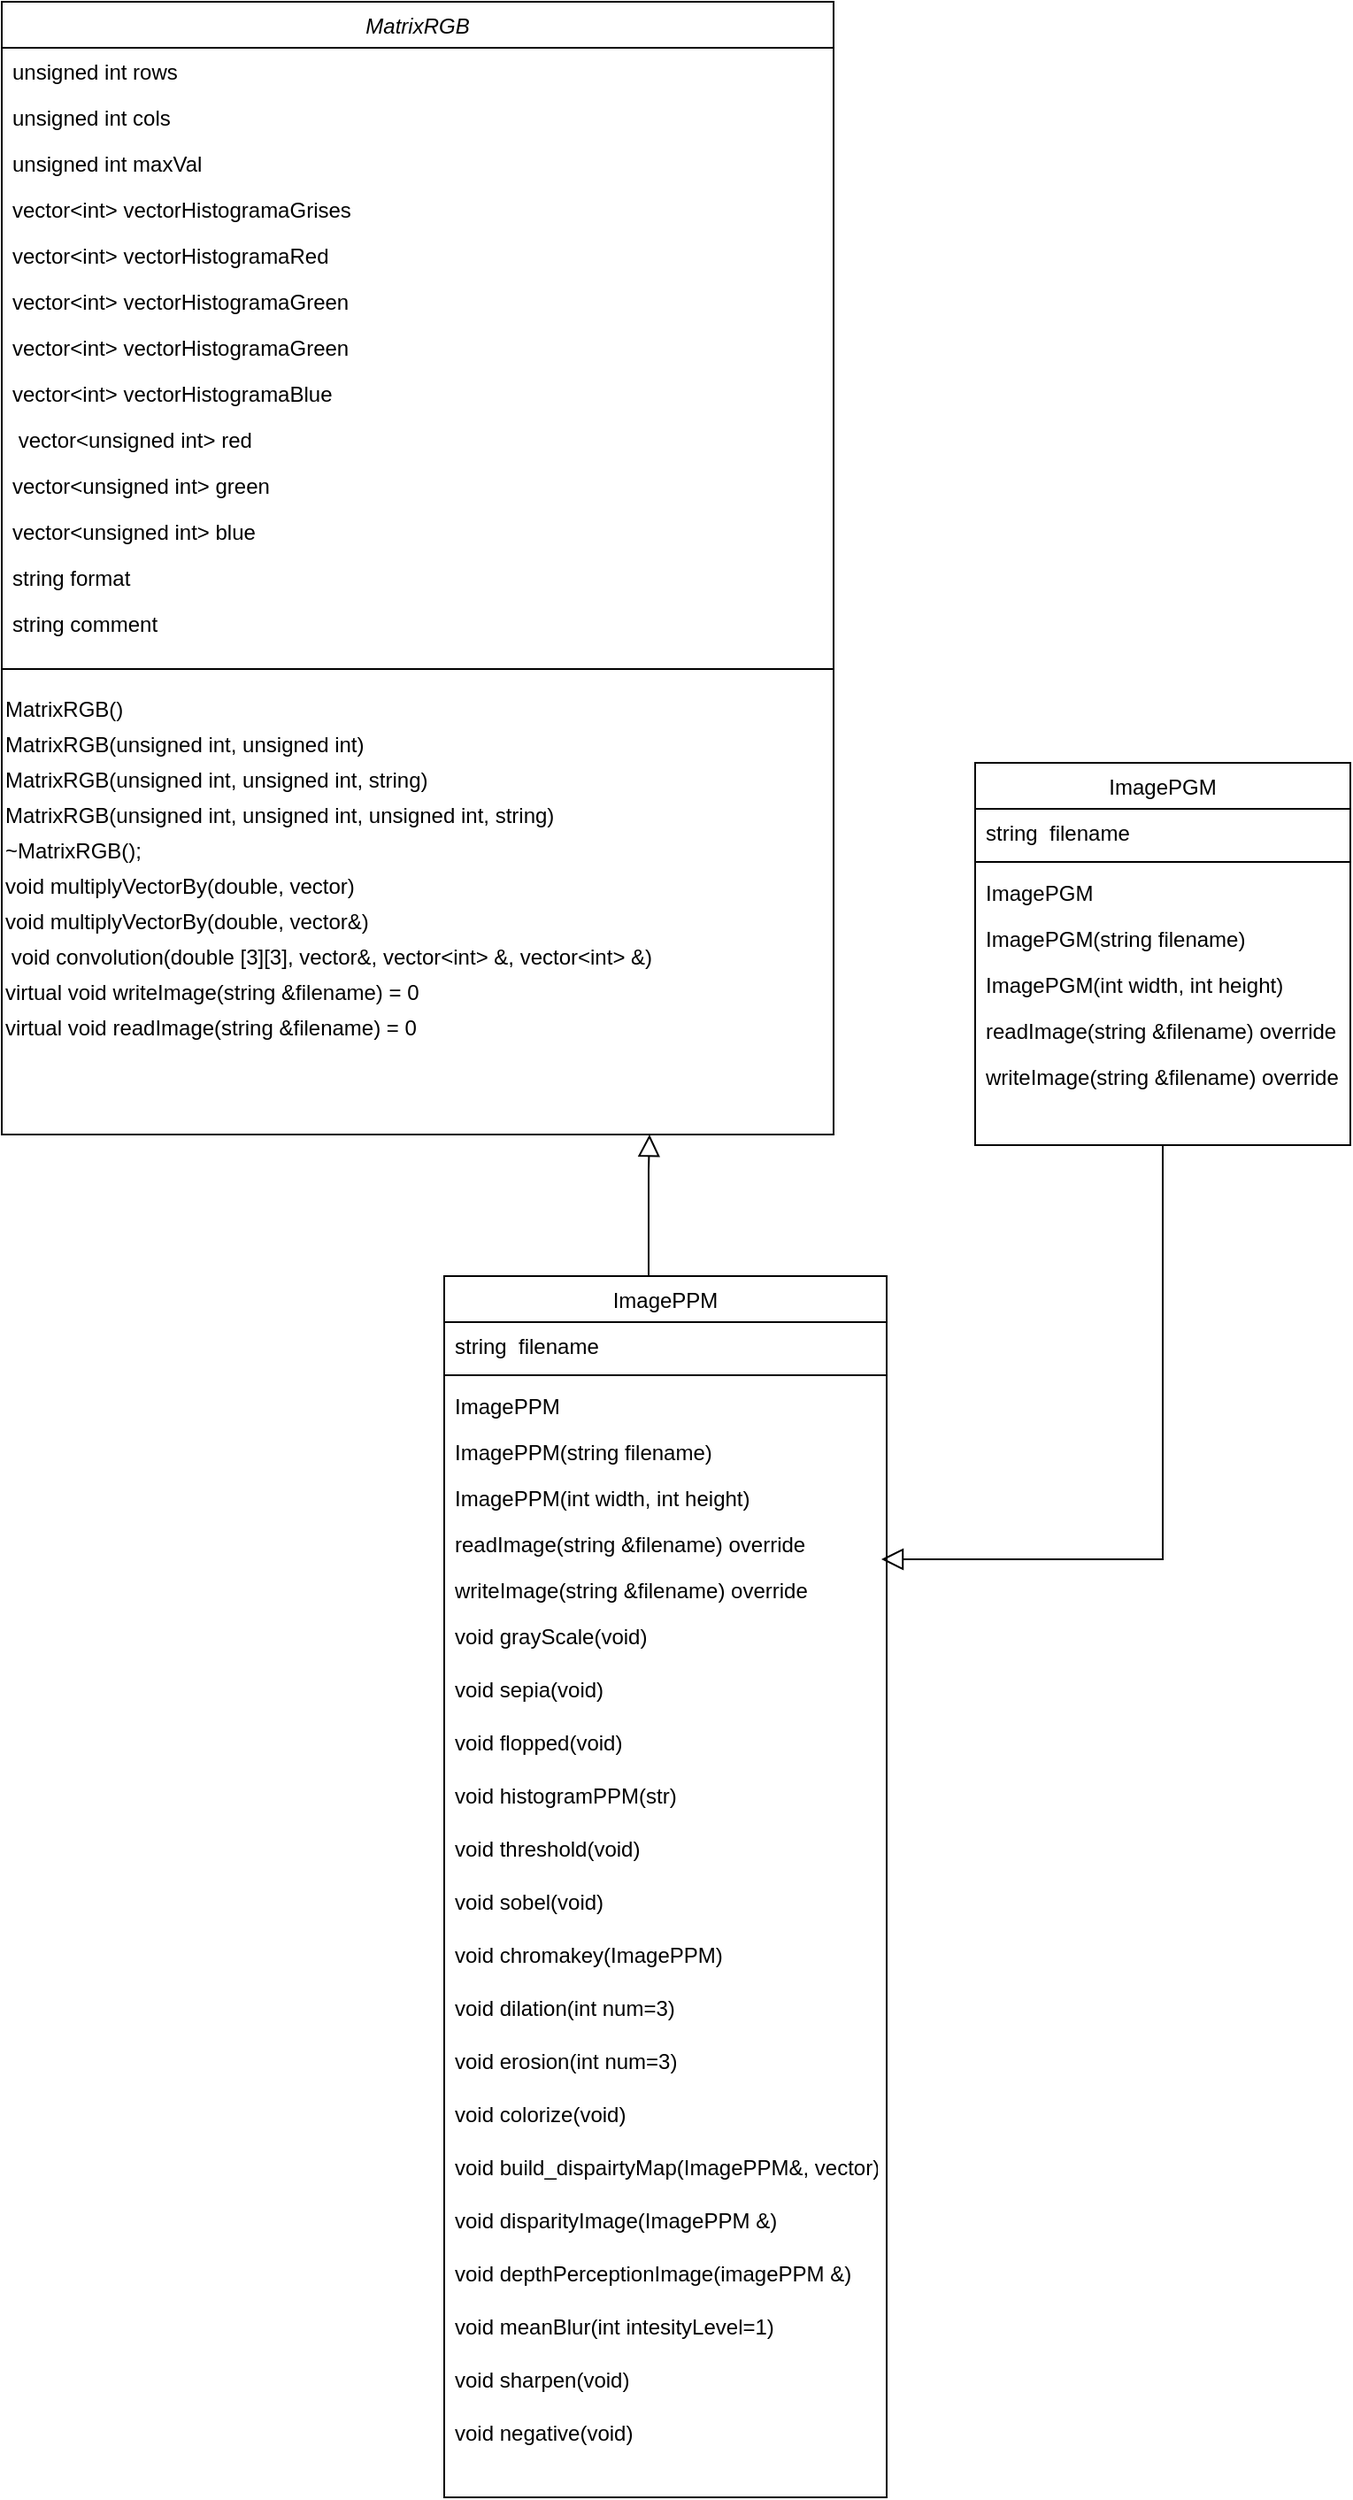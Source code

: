 <mxfile version="13.10.0" type="embed">
    <diagram id="C5RBs43oDa-KdzZeNtuy" name="Page-1">
        <mxGraphModel dx="1044" dy="1657" grid="1" gridSize="10" guides="1" tooltips="1" connect="1" arrows="1" fold="1" page="1" pageScale="1" pageWidth="827" pageHeight="1169" math="0" shadow="0">
            <root>
                <mxCell id="WIyWlLk6GJQsqaUBKTNV-0"/>
                <mxCell id="WIyWlLk6GJQsqaUBKTNV-1" parent="WIyWlLk6GJQsqaUBKTNV-0"/>
                <mxCell id="zkfFHV4jXpPFQw0GAbJ--0" value="MatrixRGB" style="swimlane;fontStyle=2;align=center;verticalAlign=top;childLayout=stackLayout;horizontal=1;startSize=26;horizontalStack=0;resizeParent=1;resizeLast=0;collapsible=1;marginBottom=0;rounded=0;shadow=0;strokeWidth=1;" parent="WIyWlLk6GJQsqaUBKTNV-1" vertex="1">
                    <mxGeometry x="10" y="-310" width="470" height="640" as="geometry">
                        <mxRectangle x="230" y="140" width="160" height="26" as="alternateBounds"/>
                    </mxGeometry>
                </mxCell>
                <mxCell id="zkfFHV4jXpPFQw0GAbJ--2" value="unsigned int rows" style="text;align=left;verticalAlign=top;spacingLeft=4;spacingRight=4;overflow=hidden;rotatable=0;points=[[0,0.5],[1,0.5]];portConstraint=eastwest;rounded=0;shadow=0;html=0;" parent="zkfFHV4jXpPFQw0GAbJ--0" vertex="1">
                    <mxGeometry y="26" width="470" height="26" as="geometry"/>
                </mxCell>
                <mxCell id="zkfFHV4jXpPFQw0GAbJ--3" value="unsigned int cols" style="text;align=left;verticalAlign=top;spacingLeft=4;spacingRight=4;overflow=hidden;rotatable=0;points=[[0,0.5],[1,0.5]];portConstraint=eastwest;rounded=0;shadow=0;html=0;" parent="zkfFHV4jXpPFQw0GAbJ--0" vertex="1">
                    <mxGeometry y="52" width="470" height="26" as="geometry"/>
                </mxCell>
                <mxCell id="UUABSZ3ZvfnU9JmVb5Wv-2" value="unsigned int maxVal" style="text;align=left;verticalAlign=top;spacingLeft=4;spacingRight=4;overflow=hidden;rotatable=0;points=[[0,0.5],[1,0.5]];portConstraint=eastwest;rounded=0;shadow=0;html=0;" parent="zkfFHV4jXpPFQw0GAbJ--0" vertex="1">
                    <mxGeometry y="78" width="470" height="26" as="geometry"/>
                </mxCell>
                <mxCell id="zkfFHV4jXpPFQw0GAbJ--5" value="vector&lt;int&gt; vectorHistogramaGrises" style="text;align=left;verticalAlign=top;spacingLeft=4;spacingRight=4;overflow=hidden;rotatable=0;points=[[0,0.5],[1,0.5]];portConstraint=eastwest;" parent="zkfFHV4jXpPFQw0GAbJ--0" vertex="1">
                    <mxGeometry y="104" width="470" height="26" as="geometry"/>
                </mxCell>
                <mxCell id="UUABSZ3ZvfnU9JmVb5Wv-4" value="vector&lt;int&gt; vectorHistogramaRed" style="text;align=left;verticalAlign=top;spacingLeft=4;spacingRight=4;overflow=hidden;rotatable=0;points=[[0,0.5],[1,0.5]];portConstraint=eastwest;" parent="zkfFHV4jXpPFQw0GAbJ--0" vertex="1">
                    <mxGeometry y="130" width="470" height="26" as="geometry"/>
                </mxCell>
                <mxCell id="UUABSZ3ZvfnU9JmVb5Wv-5" value="vector&lt;int&gt; vectorHistogramaGreen" style="text;align=left;verticalAlign=top;spacingLeft=4;spacingRight=4;overflow=hidden;rotatable=0;points=[[0,0.5],[1,0.5]];portConstraint=eastwest;" parent="zkfFHV4jXpPFQw0GAbJ--0" vertex="1">
                    <mxGeometry y="156" width="470" height="26" as="geometry"/>
                </mxCell>
                <mxCell id="UUABSZ3ZvfnU9JmVb5Wv-7" value="vector&lt;int&gt; vectorHistogramaGreen" style="text;align=left;verticalAlign=top;spacingLeft=4;spacingRight=4;overflow=hidden;rotatable=0;points=[[0,0.5],[1,0.5]];portConstraint=eastwest;" parent="zkfFHV4jXpPFQw0GAbJ--0" vertex="1">
                    <mxGeometry y="182" width="470" height="26" as="geometry"/>
                </mxCell>
                <mxCell id="UUABSZ3ZvfnU9JmVb5Wv-6" value="vector&lt;int&gt; vectorHistogramaBlue" style="text;align=left;verticalAlign=top;spacingLeft=4;spacingRight=4;overflow=hidden;rotatable=0;points=[[0,0.5],[1,0.5]];portConstraint=eastwest;" parent="zkfFHV4jXpPFQw0GAbJ--0" vertex="1">
                    <mxGeometry y="208" width="470" height="26" as="geometry"/>
                </mxCell>
                <mxCell id="UUABSZ3ZvfnU9JmVb5Wv-10" value=" vector&lt;unsigned int&gt; red" style="text;align=left;verticalAlign=top;spacingLeft=4;spacingRight=4;overflow=hidden;rotatable=0;points=[[0,0.5],[1,0.5]];portConstraint=eastwest;" parent="zkfFHV4jXpPFQw0GAbJ--0" vertex="1">
                    <mxGeometry y="234" width="470" height="26" as="geometry"/>
                </mxCell>
                <mxCell id="UUABSZ3ZvfnU9JmVb5Wv-11" value="vector&lt;unsigned int&gt; green" style="text;align=left;verticalAlign=top;spacingLeft=4;spacingRight=4;overflow=hidden;rotatable=0;points=[[0,0.5],[1,0.5]];portConstraint=eastwest;" parent="zkfFHV4jXpPFQw0GAbJ--0" vertex="1">
                    <mxGeometry y="260" width="470" height="26" as="geometry"/>
                </mxCell>
                <mxCell id="UUABSZ3ZvfnU9JmVb5Wv-12" value="vector&lt;unsigned int&gt; blue" style="text;align=left;verticalAlign=top;spacingLeft=4;spacingRight=4;overflow=hidden;rotatable=0;points=[[0,0.5],[1,0.5]];portConstraint=eastwest;" parent="zkfFHV4jXpPFQw0GAbJ--0" vertex="1">
                    <mxGeometry y="286" width="470" height="26" as="geometry"/>
                </mxCell>
                <mxCell id="UUABSZ3ZvfnU9JmVb5Wv-13" value="string format" style="text;align=left;verticalAlign=top;spacingLeft=4;spacingRight=4;overflow=hidden;rotatable=0;points=[[0,0.5],[1,0.5]];portConstraint=eastwest;" parent="zkfFHV4jXpPFQw0GAbJ--0" vertex="1">
                    <mxGeometry y="312" width="470" height="26" as="geometry"/>
                </mxCell>
                <mxCell id="UUABSZ3ZvfnU9JmVb5Wv-14" value="string comment" style="text;align=left;verticalAlign=top;spacingLeft=4;spacingRight=4;overflow=hidden;rotatable=0;points=[[0,0.5],[1,0.5]];portConstraint=eastwest;" parent="zkfFHV4jXpPFQw0GAbJ--0" vertex="1">
                    <mxGeometry y="338" width="470" height="26" as="geometry"/>
                </mxCell>
                <mxCell id="zkfFHV4jXpPFQw0GAbJ--4" value="" style="line;html=1;strokeWidth=1;align=left;verticalAlign=middle;spacingTop=-1;spacingLeft=3;spacingRight=3;rotatable=0;labelPosition=right;points=[];portConstraint=eastwest;" parent="zkfFHV4jXpPFQw0GAbJ--0" vertex="1">
                    <mxGeometry y="364" width="470" height="26" as="geometry"/>
                </mxCell>
                <mxCell id="IUF0gl5WTNoFCM2l5a8D-1" value="MatrixRGB()" style="text;html=1;align=left;verticalAlign=middle;resizable=0;points=[];autosize=1;" parent="zkfFHV4jXpPFQw0GAbJ--0" vertex="1">
                    <mxGeometry y="390" width="470" height="20" as="geometry"/>
                </mxCell>
                <mxCell id="IUF0gl5WTNoFCM2l5a8D-4" value="MatrixRGB(unsigned int, unsigned int)" style="text;html=1;align=left;verticalAlign=middle;resizable=0;points=[];autosize=1;" parent="zkfFHV4jXpPFQw0GAbJ--0" vertex="1">
                    <mxGeometry y="410" width="470" height="20" as="geometry"/>
                </mxCell>
                <mxCell id="IUF0gl5WTNoFCM2l5a8D-5" value="MatrixRGB(unsigned int, unsigned int, string)" style="text;html=1;align=left;verticalAlign=middle;resizable=0;points=[];autosize=1;" parent="zkfFHV4jXpPFQw0GAbJ--0" vertex="1">
                    <mxGeometry y="430" width="470" height="20" as="geometry"/>
                </mxCell>
                <mxCell id="IUF0gl5WTNoFCM2l5a8D-6" value="MatrixRGB(unsigned int, unsigned int, unsigned int, string)" style="text;html=1;align=left;verticalAlign=middle;resizable=0;points=[];autosize=1;" parent="zkfFHV4jXpPFQw0GAbJ--0" vertex="1">
                    <mxGeometry y="450" width="470" height="20" as="geometry"/>
                </mxCell>
                <mxCell id="IUF0gl5WTNoFCM2l5a8D-8" value="~MatrixRGB();" style="text;html=1;align=left;verticalAlign=middle;resizable=0;points=[];autosize=1;" parent="zkfFHV4jXpPFQw0GAbJ--0" vertex="1">
                    <mxGeometry y="470" width="470" height="20" as="geometry"/>
                </mxCell>
                <mxCell id="IUF0gl5WTNoFCM2l5a8D-10" value="void multiplyVectorBy(double, vector)" style="text;html=1;align=left;verticalAlign=middle;resizable=0;points=[];autosize=1;" parent="zkfFHV4jXpPFQw0GAbJ--0" vertex="1">
                    <mxGeometry y="490" width="470" height="20" as="geometry"/>
                </mxCell>
                <mxCell id="IUF0gl5WTNoFCM2l5a8D-11" value="void multiplyVectorBy(double, vector&amp;amp;)" style="text;html=1;align=left;verticalAlign=middle;resizable=0;points=[];autosize=1;" parent="zkfFHV4jXpPFQw0GAbJ--0" vertex="1">
                    <mxGeometry y="510" width="470" height="20" as="geometry"/>
                </mxCell>
                <mxCell id="IUF0gl5WTNoFCM2l5a8D-12" value="&amp;nbsp;void convolution(double [3][3], vector&amp;amp;, vector&amp;lt;int&amp;gt; &amp;amp;, vector&amp;lt;int&amp;gt; &amp;amp;)" style="text;html=1;align=left;verticalAlign=middle;resizable=0;points=[];autosize=1;" parent="zkfFHV4jXpPFQw0GAbJ--0" vertex="1">
                    <mxGeometry y="530" width="470" height="20" as="geometry"/>
                </mxCell>
                <mxCell id="IUF0gl5WTNoFCM2l5a8D-14" value="virtual void writeImage(string &amp;amp;filename) = 0" style="text;html=1;align=left;verticalAlign=middle;resizable=0;points=[];autosize=1;" parent="zkfFHV4jXpPFQw0GAbJ--0" vertex="1">
                    <mxGeometry y="550" width="470" height="20" as="geometry"/>
                </mxCell>
                <mxCell id="iSmYmzz42YfX4JQ5kuIh-3" value="virtual void readImage(string &amp;amp;filename) = 0" style="text;html=1;align=left;verticalAlign=middle;resizable=0;points=[];autosize=1;" parent="zkfFHV4jXpPFQw0GAbJ--0" vertex="1">
                    <mxGeometry y="570" width="470" height="20" as="geometry"/>
                </mxCell>
                <mxCell id="zkfFHV4jXpPFQw0GAbJ--12" value="" style="endArrow=block;endSize=10;endFill=0;shadow=0;strokeWidth=1;rounded=0;edgeStyle=elbowEdgeStyle;elbow=vertical;exitX=0.462;exitY=0;exitDx=0;exitDy=0;exitPerimeter=0;" parent="WIyWlLk6GJQsqaUBKTNV-1" source="yxC5S12F3Ck3RGfHiHI7-6" edge="1">
                    <mxGeometry width="160" relative="1" as="geometry">
                        <mxPoint x="300" y="700" as="sourcePoint"/>
                        <mxPoint x="376" y="330" as="targetPoint"/>
                        <Array as="points">
                            <mxPoint x="376" y="350"/>
                            <mxPoint x="300" y="340"/>
                        </Array>
                    </mxGeometry>
                </mxCell>
                <mxCell id="zkfFHV4jXpPFQw0GAbJ--17" value="ImagePGM" style="swimlane;fontStyle=0;align=center;verticalAlign=top;childLayout=stackLayout;horizontal=1;startSize=26;horizontalStack=0;resizeParent=1;resizeLast=0;collapsible=1;marginBottom=0;rounded=0;shadow=0;strokeWidth=1;" parent="WIyWlLk6GJQsqaUBKTNV-1" vertex="1">
                    <mxGeometry x="560" y="120" width="212" height="216" as="geometry">
                        <mxRectangle x="550" y="140" width="160" height="26" as="alternateBounds"/>
                    </mxGeometry>
                </mxCell>
                <mxCell id="zkfFHV4jXpPFQw0GAbJ--18" value="string  filename" style="text;align=left;verticalAlign=top;spacingLeft=4;spacingRight=4;overflow=hidden;rotatable=0;points=[[0,0.5],[1,0.5]];portConstraint=eastwest;" parent="zkfFHV4jXpPFQw0GAbJ--17" vertex="1">
                    <mxGeometry y="26" width="212" height="26" as="geometry"/>
                </mxCell>
                <mxCell id="zkfFHV4jXpPFQw0GAbJ--23" value="" style="line;html=1;strokeWidth=1;align=left;verticalAlign=middle;spacingTop=-1;spacingLeft=3;spacingRight=3;rotatable=0;labelPosition=right;points=[];portConstraint=eastwest;" parent="zkfFHV4jXpPFQw0GAbJ--17" vertex="1">
                    <mxGeometry y="52" width="212" height="8" as="geometry"/>
                </mxCell>
                <mxCell id="zkfFHV4jXpPFQw0GAbJ--24" value="ImagePGM" style="text;align=left;verticalAlign=top;spacingLeft=4;spacingRight=4;overflow=hidden;rotatable=0;points=[[0,0.5],[1,0.5]];portConstraint=eastwest;" parent="zkfFHV4jXpPFQw0GAbJ--17" vertex="1">
                    <mxGeometry y="60" width="212" height="26" as="geometry"/>
                </mxCell>
                <mxCell id="zkfFHV4jXpPFQw0GAbJ--25" value="ImagePGM(string filename)" style="text;align=left;verticalAlign=top;spacingLeft=4;spacingRight=4;overflow=hidden;rotatable=0;points=[[0,0.5],[1,0.5]];portConstraint=eastwest;" parent="zkfFHV4jXpPFQw0GAbJ--17" vertex="1">
                    <mxGeometry y="86" width="212" height="26" as="geometry"/>
                </mxCell>
                <mxCell id="yxC5S12F3Ck3RGfHiHI7-3" value="ImagePGM(int width, int height)" style="text;align=left;verticalAlign=top;spacingLeft=4;spacingRight=4;overflow=hidden;rotatable=0;points=[[0,0.5],[1,0.5]];portConstraint=eastwest;" parent="zkfFHV4jXpPFQw0GAbJ--17" vertex="1">
                    <mxGeometry y="112" width="212" height="26" as="geometry"/>
                </mxCell>
                <mxCell id="yxC5S12F3Ck3RGfHiHI7-4" value="readImage(string &amp;filename) override" style="text;align=left;verticalAlign=top;spacingLeft=4;spacingRight=4;overflow=hidden;rotatable=0;points=[[0,0.5],[1,0.5]];portConstraint=eastwest;" parent="zkfFHV4jXpPFQw0GAbJ--17" vertex="1">
                    <mxGeometry y="138" width="212" height="26" as="geometry"/>
                </mxCell>
                <mxCell id="yxC5S12F3Ck3RGfHiHI7-5" value="writeImage(string &amp;filename) override" style="text;align=left;verticalAlign=top;spacingLeft=4;spacingRight=4;overflow=hidden;rotatable=0;points=[[0,0.5],[1,0.5]];portConstraint=eastwest;" parent="zkfFHV4jXpPFQw0GAbJ--17" vertex="1">
                    <mxGeometry y="164" width="212" height="26" as="geometry"/>
                </mxCell>
                <mxCell id="yxC5S12F3Ck3RGfHiHI7-2" value="" style="endArrow=block;endSize=10;endFill=0;shadow=0;strokeWidth=1;rounded=0;edgeStyle=elbowEdgeStyle;elbow=vertical;exitX=0.5;exitY=1;exitDx=0;exitDy=0;entryX=0.988;entryY=-0.154;entryDx=0;entryDy=0;entryPerimeter=0;" parent="WIyWlLk6GJQsqaUBKTNV-1" source="zkfFHV4jXpPFQw0GAbJ--17" edge="1" target="yxC5S12F3Ck3RGfHiHI7-13">
                    <mxGeometry width="160" relative="1" as="geometry">
                        <mxPoint x="616" y="410" as="sourcePoint"/>
                        <mxPoint x="490" y="570" as="targetPoint"/>
                        <Array as="points">
                            <mxPoint x="600" y="570"/>
                            <mxPoint x="430" y="745"/>
                            <mxPoint x="450" y="735"/>
                            <mxPoint x="440" y="750"/>
                            <mxPoint x="430" y="750"/>
                            <mxPoint x="430" y="765"/>
                            <mxPoint x="450" y="755"/>
                            <mxPoint x="530" y="765"/>
                            <mxPoint x="500" y="765"/>
                            <mxPoint x="580" y="745"/>
                            <mxPoint x="590" y="745"/>
                        </Array>
                    </mxGeometry>
                </mxCell>
                <mxCell id="yxC5S12F3Ck3RGfHiHI7-6" value="ImagePPM" style="swimlane;fontStyle=0;align=center;verticalAlign=top;childLayout=stackLayout;horizontal=1;startSize=26;horizontalStack=0;resizeParent=1;resizeLast=0;collapsible=1;marginBottom=0;rounded=0;shadow=0;strokeWidth=1;" parent="WIyWlLk6GJQsqaUBKTNV-1" vertex="1">
                    <mxGeometry x="260" y="410" width="250" height="690" as="geometry">
                        <mxRectangle x="550" y="140" width="160" height="26" as="alternateBounds"/>
                    </mxGeometry>
                </mxCell>
                <mxCell id="yxC5S12F3Ck3RGfHiHI7-7" value="string  filename" style="text;align=left;verticalAlign=top;spacingLeft=4;spacingRight=4;overflow=hidden;rotatable=0;points=[[0,0.5],[1,0.5]];portConstraint=eastwest;" parent="yxC5S12F3Ck3RGfHiHI7-6" vertex="1">
                    <mxGeometry y="26" width="250" height="26" as="geometry"/>
                </mxCell>
                <mxCell id="yxC5S12F3Ck3RGfHiHI7-8" value="" style="line;html=1;strokeWidth=1;align=left;verticalAlign=middle;spacingTop=-1;spacingLeft=3;spacingRight=3;rotatable=0;labelPosition=right;points=[];portConstraint=eastwest;" parent="yxC5S12F3Ck3RGfHiHI7-6" vertex="1">
                    <mxGeometry y="52" width="250" height="8" as="geometry"/>
                </mxCell>
                <mxCell id="yxC5S12F3Ck3RGfHiHI7-9" value="ImagePPM" style="text;align=left;verticalAlign=top;spacingLeft=4;spacingRight=4;overflow=hidden;rotatable=0;points=[[0,0.5],[1,0.5]];portConstraint=eastwest;" parent="yxC5S12F3Ck3RGfHiHI7-6" vertex="1">
                    <mxGeometry y="60" width="250" height="26" as="geometry"/>
                </mxCell>
                <mxCell id="yxC5S12F3Ck3RGfHiHI7-10" value="ImagePPM(string filename)" style="text;align=left;verticalAlign=top;spacingLeft=4;spacingRight=4;overflow=hidden;rotatable=0;points=[[0,0.5],[1,0.5]];portConstraint=eastwest;" parent="yxC5S12F3Ck3RGfHiHI7-6" vertex="1">
                    <mxGeometry y="86" width="250" height="26" as="geometry"/>
                </mxCell>
                <mxCell id="yxC5S12F3Ck3RGfHiHI7-11" value="ImagePPM(int width, int height)" style="text;align=left;verticalAlign=top;spacingLeft=4;spacingRight=4;overflow=hidden;rotatable=0;points=[[0,0.5],[1,0.5]];portConstraint=eastwest;" parent="yxC5S12F3Ck3RGfHiHI7-6" vertex="1">
                    <mxGeometry y="112" width="250" height="26" as="geometry"/>
                </mxCell>
                <mxCell id="yxC5S12F3Ck3RGfHiHI7-12" value="readImage(string &amp;filename) override" style="text;align=left;verticalAlign=top;spacingLeft=4;spacingRight=4;overflow=hidden;rotatable=0;points=[[0,0.5],[1,0.5]];portConstraint=eastwest;" parent="yxC5S12F3Ck3RGfHiHI7-6" vertex="1">
                    <mxGeometry y="138" width="250" height="26" as="geometry"/>
                </mxCell>
                <mxCell id="yxC5S12F3Ck3RGfHiHI7-13" value="writeImage(string &amp;filename) override" style="text;align=left;verticalAlign=top;spacingLeft=4;spacingRight=4;overflow=hidden;rotatable=0;points=[[0,0.5],[1,0.5]];portConstraint=eastwest;" parent="yxC5S12F3Ck3RGfHiHI7-6" vertex="1">
                    <mxGeometry y="164" width="250" height="26" as="geometry"/>
                </mxCell>
                <mxCell id="yxC5S12F3Ck3RGfHiHI7-14" value="void grayScale(void)" style="text;align=left;verticalAlign=top;spacingLeft=4;spacingRight=4;overflow=hidden;rotatable=0;points=[[0,0.5],[1,0.5]];portConstraint=eastwest;" parent="yxC5S12F3Ck3RGfHiHI7-6" vertex="1">
                    <mxGeometry y="190" width="250" height="30" as="geometry"/>
                </mxCell>
                <mxCell id="yxC5S12F3Ck3RGfHiHI7-15" value="void sepia(void)" style="text;align=left;verticalAlign=top;spacingLeft=4;spacingRight=4;overflow=hidden;rotatable=0;points=[[0,0.5],[1,0.5]];portConstraint=eastwest;" parent="yxC5S12F3Ck3RGfHiHI7-6" vertex="1">
                    <mxGeometry y="220" width="250" height="30" as="geometry"/>
                </mxCell>
                <mxCell id="yxC5S12F3Ck3RGfHiHI7-16" value="void flopped(void)" style="text;align=left;verticalAlign=top;spacingLeft=4;spacingRight=4;overflow=hidden;rotatable=0;points=[[0,0.5],[1,0.5]];portConstraint=eastwest;" parent="yxC5S12F3Ck3RGfHiHI7-6" vertex="1">
                    <mxGeometry y="250" width="250" height="30" as="geometry"/>
                </mxCell>
                <mxCell id="yxC5S12F3Ck3RGfHiHI7-30" value="void histogramPPM(str)" style="text;align=left;verticalAlign=top;spacingLeft=4;spacingRight=4;overflow=hidden;rotatable=0;points=[[0,0.5],[1,0.5]];portConstraint=eastwest;" parent="yxC5S12F3Ck3RGfHiHI7-6" vertex="1">
                    <mxGeometry y="280" width="250" height="30" as="geometry"/>
                </mxCell>
                <mxCell id="yxC5S12F3Ck3RGfHiHI7-31" value="void threshold(void)" style="text;align=left;verticalAlign=top;spacingLeft=4;spacingRight=4;overflow=hidden;rotatable=0;points=[[0,0.5],[1,0.5]];portConstraint=eastwest;" parent="yxC5S12F3Ck3RGfHiHI7-6" vertex="1">
                    <mxGeometry y="310" width="250" height="30" as="geometry"/>
                </mxCell>
                <mxCell id="yxC5S12F3Ck3RGfHiHI7-32" value="void sobel(void)" style="text;align=left;verticalAlign=top;spacingLeft=4;spacingRight=4;overflow=hidden;rotatable=0;points=[[0,0.5],[1,0.5]];portConstraint=eastwest;" parent="yxC5S12F3Ck3RGfHiHI7-6" vertex="1">
                    <mxGeometry y="340" width="250" height="30" as="geometry"/>
                </mxCell>
                <mxCell id="yxC5S12F3Ck3RGfHiHI7-33" value="void chromakey(ImagePPM)" style="text;align=left;verticalAlign=top;spacingLeft=4;spacingRight=4;overflow=hidden;rotatable=0;points=[[0,0.5],[1,0.5]];portConstraint=eastwest;" parent="yxC5S12F3Ck3RGfHiHI7-6" vertex="1">
                    <mxGeometry y="370" width="250" height="30" as="geometry"/>
                </mxCell>
                <mxCell id="yxC5S12F3Ck3RGfHiHI7-34" value="void dilation(int num=3)" style="text;align=left;verticalAlign=top;spacingLeft=4;spacingRight=4;overflow=hidden;rotatable=0;points=[[0,0.5],[1,0.5]];portConstraint=eastwest;" parent="yxC5S12F3Ck3RGfHiHI7-6" vertex="1">
                    <mxGeometry y="400" width="250" height="30" as="geometry"/>
                </mxCell>
                <mxCell id="yxC5S12F3Ck3RGfHiHI7-35" value="void erosion(int num=3)" style="text;align=left;verticalAlign=top;spacingLeft=4;spacingRight=4;overflow=hidden;rotatable=0;points=[[0,0.5],[1,0.5]];portConstraint=eastwest;" parent="yxC5S12F3Ck3RGfHiHI7-6" vertex="1">
                    <mxGeometry y="430" width="250" height="30" as="geometry"/>
                </mxCell>
                <mxCell id="yxC5S12F3Ck3RGfHiHI7-36" value="void colorize(void)" style="text;align=left;verticalAlign=top;spacingLeft=4;spacingRight=4;overflow=hidden;rotatable=0;points=[[0,0.5],[1,0.5]];portConstraint=eastwest;" parent="yxC5S12F3Ck3RGfHiHI7-6" vertex="1">
                    <mxGeometry y="460" width="250" height="30" as="geometry"/>
                </mxCell>
                <mxCell id="yxC5S12F3Ck3RGfHiHI7-37" value="void build_dispairtyMap(ImagePPM&amp;, vector)" style="text;align=left;verticalAlign=top;spacingLeft=4;spacingRight=4;overflow=hidden;rotatable=0;points=[[0,0.5],[1,0.5]];portConstraint=eastwest;" parent="yxC5S12F3Ck3RGfHiHI7-6" vertex="1">
                    <mxGeometry y="490" width="250" height="30" as="geometry"/>
                </mxCell>
                <mxCell id="yxC5S12F3Ck3RGfHiHI7-38" value="void disparityImage(ImagePPM &amp;)" style="text;align=left;verticalAlign=top;spacingLeft=4;spacingRight=4;overflow=hidden;rotatable=0;points=[[0,0.5],[1,0.5]];portConstraint=eastwest;" parent="yxC5S12F3Ck3RGfHiHI7-6" vertex="1">
                    <mxGeometry y="520" width="250" height="30" as="geometry"/>
                </mxCell>
                <mxCell id="yxC5S12F3Ck3RGfHiHI7-39" value="void depthPerceptionImage(imagePPM &amp;)" style="text;align=left;verticalAlign=top;spacingLeft=4;spacingRight=4;overflow=hidden;rotatable=0;points=[[0,0.5],[1,0.5]];portConstraint=eastwest;" parent="yxC5S12F3Ck3RGfHiHI7-6" vertex="1">
                    <mxGeometry y="550" width="250" height="30" as="geometry"/>
                </mxCell>
                <mxCell id="yxC5S12F3Ck3RGfHiHI7-40" value="void meanBlur(int intesityLevel=1)" style="text;align=left;verticalAlign=top;spacingLeft=4;spacingRight=4;overflow=hidden;rotatable=0;points=[[0,0.5],[1,0.5]];portConstraint=eastwest;" parent="yxC5S12F3Ck3RGfHiHI7-6" vertex="1">
                    <mxGeometry y="580" width="250" height="30" as="geometry"/>
                </mxCell>
                <mxCell id="yxC5S12F3Ck3RGfHiHI7-41" value="void sharpen(void)" style="text;align=left;verticalAlign=top;spacingLeft=4;spacingRight=4;overflow=hidden;rotatable=0;points=[[0,0.5],[1,0.5]];portConstraint=eastwest;" parent="yxC5S12F3Ck3RGfHiHI7-6" vertex="1">
                    <mxGeometry y="610" width="250" height="30" as="geometry"/>
                </mxCell>
                <mxCell id="yxC5S12F3Ck3RGfHiHI7-42" value="void negative(void)" style="text;align=left;verticalAlign=top;spacingLeft=4;spacingRight=4;overflow=hidden;rotatable=0;points=[[0,0.5],[1,0.5]];portConstraint=eastwest;" parent="yxC5S12F3Ck3RGfHiHI7-6" vertex="1">
                    <mxGeometry y="640" width="250" height="30" as="geometry"/>
                </mxCell>
            </root>
        </mxGraphModel>
    </diagram>
</mxfile>